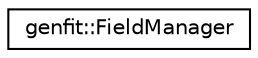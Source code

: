 digraph "Graphical Class Hierarchy"
{
 // LATEX_PDF_SIZE
  edge [fontname="Helvetica",fontsize="10",labelfontname="Helvetica",labelfontsize="10"];
  node [fontname="Helvetica",fontsize="10",shape=record];
  rankdir="LR";
  Node0 [label="genfit::FieldManager",height=0.2,width=0.4,color="black", fillcolor="white", style="filled",URL="$classgenfit_1_1FieldManager.html",tooltip="Singleton which provides access to magnetic field maps."];
}
